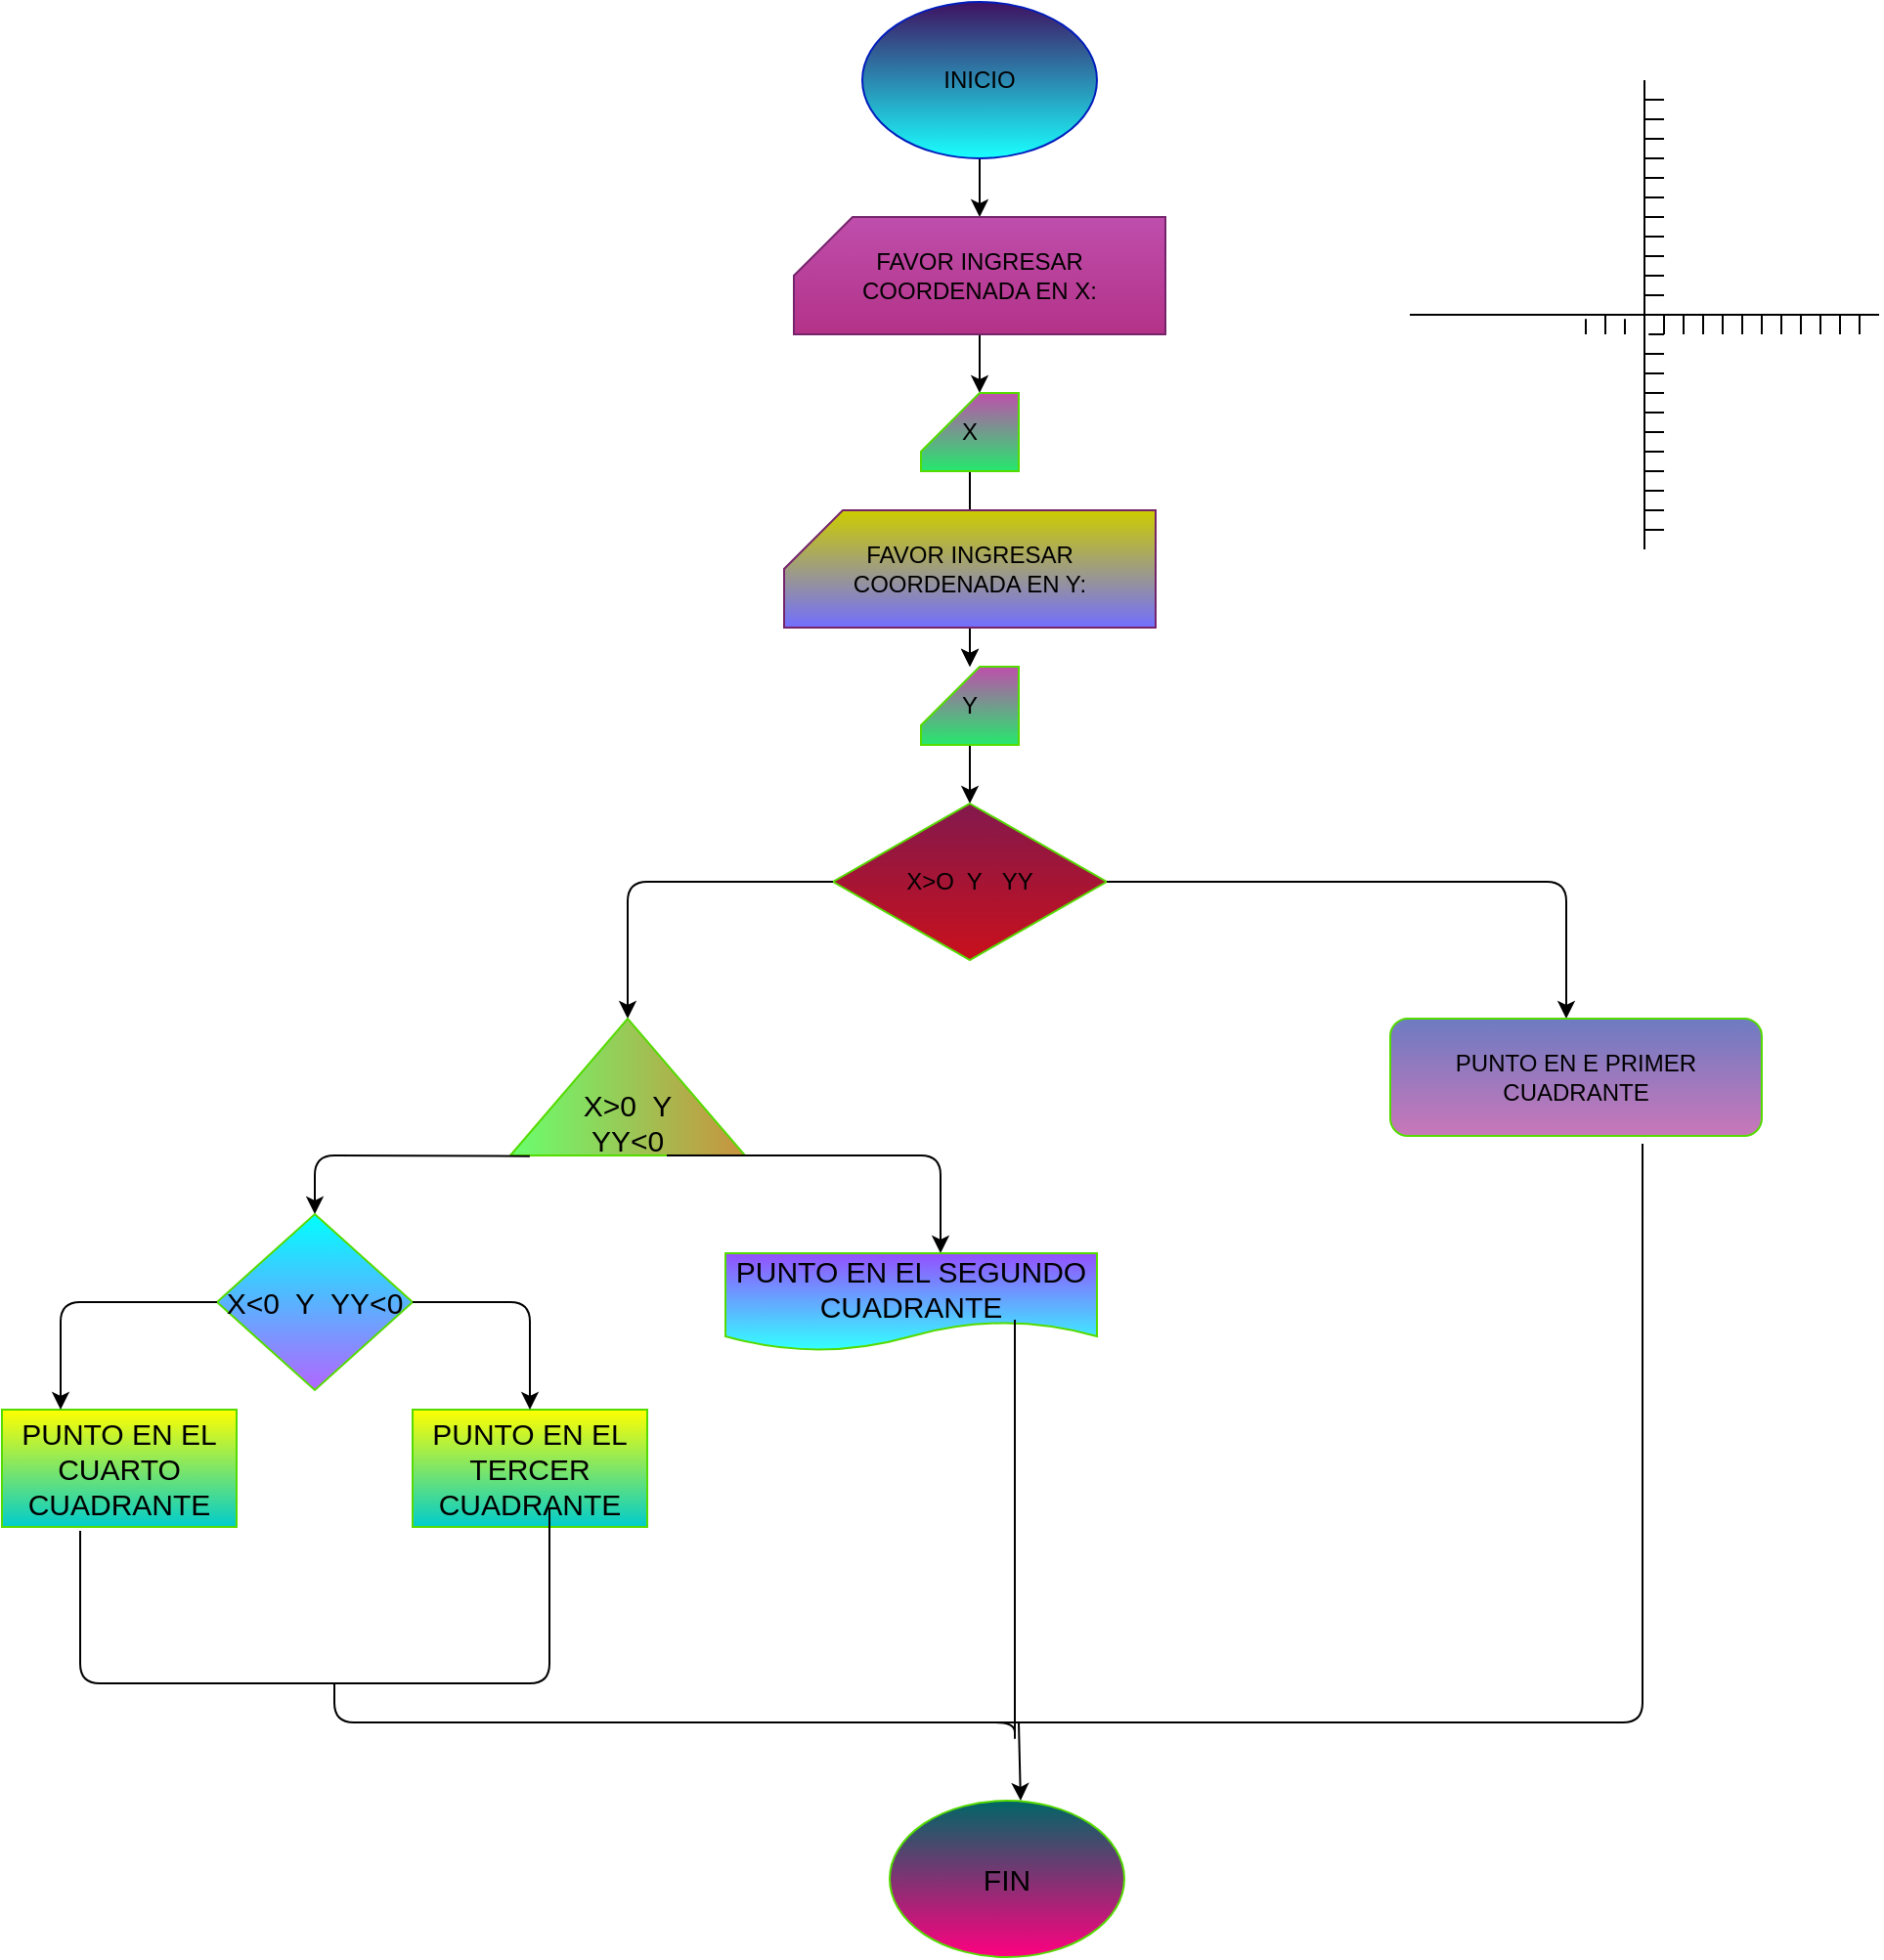 <mxfile>
    <diagram id="1nSArXMHSOAcRNpcXrRo" name="Página-1">
        <mxGraphModel dx="1152" dy="247" grid="1" gridSize="10" guides="1" tooltips="1" connect="1" arrows="1" fold="1" page="1" pageScale="1" pageWidth="827" pageHeight="1169" math="0" shadow="0">
            <root>
                <mxCell id="0"/>
                <mxCell id="1" parent="0"/>
                <mxCell id="47" value="" style="endArrow=none;html=1;" edge="1" parent="1">
                    <mxGeometry width="50" height="50" relative="1" as="geometry">
                        <mxPoint x="680" y="190" as="sourcePoint"/>
                        <mxPoint x="690" y="190" as="targetPoint"/>
                        <Array as="points">
                            <mxPoint x="680" y="190"/>
                        </Array>
                    </mxGeometry>
                </mxCell>
                <mxCell id="5" value="" style="edgeStyle=none;html=1;" parent="1" source="2" target="3" edge="1">
                    <mxGeometry relative="1" as="geometry"/>
                </mxCell>
                <mxCell id="2" value="&lt;font color=&quot;#000000&quot;&gt;INICIO&lt;/font&gt;" style="ellipse;whiteSpace=wrap;html=1;fillColor=#3E1161;fontColor=#ffffff;strokeColor=#001DBC;gradientColor=#19FFFF;" parent="1" vertex="1">
                    <mxGeometry x="280" y="40" width="120" height="80" as="geometry"/>
                </mxCell>
                <mxCell id="7" value="" style="edgeStyle=none;html=1;fontColor=#000000;" parent="1" source="3" target="6" edge="1">
                    <mxGeometry relative="1" as="geometry">
                        <Array as="points">
                            <mxPoint x="340" y="240"/>
                        </Array>
                    </mxGeometry>
                </mxCell>
                <mxCell id="3" value="&lt;font color=&quot;#000000&quot;&gt;FAVOR INGRESAR COORDENADA EN X:&lt;/font&gt;" style="shape=card;whiteSpace=wrap;html=1;direction=east;fillColor=#B33288;fontColor=#ffffff;strokeColor=#75246B;gradientColor=#BF4EAC;gradientDirection=north;" parent="1" vertex="1">
                    <mxGeometry x="245" y="150" width="190" height="60" as="geometry"/>
                </mxCell>
                <mxCell id="14" value="" style="edgeStyle=none;html=1;fontColor=#000000;" parent="1" source="6" target="10" edge="1">
                    <mxGeometry relative="1" as="geometry"/>
                </mxCell>
                <mxCell id="6" value="X" style="shape=card;whiteSpace=wrap;html=1;fontColor=#000000;strokeColor=#54DB00;fillColor=#25E86D;gradientColor=#BF4EAC;gradientDirection=north;" parent="1" vertex="1">
                    <mxGeometry x="310" y="240" width="50" height="40" as="geometry"/>
                </mxCell>
                <mxCell id="13" value="" style="edgeStyle=none;html=1;fontColor=#000000;" parent="1" source="9" target="10" edge="1">
                    <mxGeometry relative="1" as="geometry"/>
                </mxCell>
                <mxCell id="9" value="&lt;font color=&quot;#000000&quot;&gt;FAVOR INGRESAR COORDENADA EN Y:&lt;/font&gt;" style="shape=card;whiteSpace=wrap;html=1;direction=east;fillColor=#726EFF;fontColor=#ffffff;strokeColor=#75246B;gradientColor=#CCCC00;gradientDirection=north;" parent="1" vertex="1">
                    <mxGeometry x="240" y="300" width="190" height="60" as="geometry"/>
                </mxCell>
                <mxCell id="17" value="" style="edgeStyle=none;html=1;fontColor=#000000;" parent="1" source="10" target="15" edge="1">
                    <mxGeometry relative="1" as="geometry"/>
                </mxCell>
                <mxCell id="10" value="Y" style="shape=card;whiteSpace=wrap;html=1;fontColor=#000000;strokeColor=#54DB00;fillColor=#25E86D;gradientColor=#BF4EAC;gradientDirection=north;" parent="1" vertex="1">
                    <mxGeometry x="310" y="380" width="50" height="40" as="geometry"/>
                </mxCell>
                <mxCell id="15" value="X&amp;gt;O&amp;nbsp; Y&amp;nbsp; &amp;nbsp;YY" style="rhombus;whiteSpace=wrap;html=1;fontColor=#000000;strokeColor=#54DB00;fillColor=#C9101C;gradientColor=#82194D;gradientDirection=north;" parent="1" vertex="1">
                    <mxGeometry x="265" y="450" width="140" height="80" as="geometry"/>
                </mxCell>
                <mxCell id="18" value="" style="endArrow=classic;html=1;fontColor=#000000;exitX=1;exitY=0.5;exitDx=0;exitDy=0;" parent="1" source="15" edge="1">
                    <mxGeometry width="50" height="50" relative="1" as="geometry">
                        <mxPoint x="430" y="490" as="sourcePoint"/>
                        <mxPoint x="640" y="560" as="targetPoint"/>
                        <Array as="points">
                            <mxPoint x="640" y="490"/>
                        </Array>
                    </mxGeometry>
                </mxCell>
                <mxCell id="19" value="PUNTO EN E PRIMER CUADRANTE" style="rounded=1;whiteSpace=wrap;html=1;fontColor=#000000;strokeColor=#54DB00;fillColor=#C977B9;gradientColor=#6D7BC2;gradientDirection=north;" parent="1" vertex="1">
                    <mxGeometry x="550" y="560" width="190" height="60" as="geometry"/>
                </mxCell>
                <mxCell id="20" value="" style="endArrow=classic;html=1;fontColor=#000000;exitX=0;exitY=0.5;exitDx=0;exitDy=0;entryX=1;entryY=0.5;entryDx=0;entryDy=0;" parent="1" source="15" target="21" edge="1">
                    <mxGeometry width="50" height="50" relative="1" as="geometry">
                        <mxPoint x="130" y="530" as="sourcePoint"/>
                        <mxPoint x="-40" y="560" as="targetPoint"/>
                        <Array as="points">
                            <mxPoint x="160" y="490"/>
                        </Array>
                    </mxGeometry>
                </mxCell>
                <mxCell id="21" value="&lt;font style=&quot;font-size: 15px&quot;&gt;&lt;br&gt;&lt;br&gt;X&amp;gt;0&amp;nbsp; Y&lt;br&gt;YY&amp;lt;0&lt;/font&gt;" style="triangle;whiteSpace=wrap;html=1;fontColor=#000000;strokeColor=#54DB00;fillColor=#C9923E;gradientColor=#69FF6E;gradientDirection=north;direction=north;" parent="1" vertex="1">
                    <mxGeometry x="100" y="560" width="120" height="70" as="geometry"/>
                </mxCell>
                <mxCell id="24" value="" style="endArrow=classic;html=1;fontSize=15;fontColor=#000000;" parent="1" edge="1">
                    <mxGeometry width="50" height="50" relative="1" as="geometry">
                        <mxPoint x="180" y="630" as="sourcePoint"/>
                        <mxPoint x="320" y="680" as="targetPoint"/>
                        <Array as="points">
                            <mxPoint x="320" y="630"/>
                        </Array>
                    </mxGeometry>
                </mxCell>
                <mxCell id="25" value="PUNTO EN EL SEGUNDO CUADRANTE" style="shape=document;whiteSpace=wrap;html=1;boundedLbl=1;fontSize=15;fontColor=#000000;strokeColor=#54DB00;fillColor=#33FFFF;gradientColor=#954FFF;gradientDirection=north;" parent="1" vertex="1">
                    <mxGeometry x="210" y="680" width="190" height="50" as="geometry"/>
                </mxCell>
                <mxCell id="26" value="" style="endArrow=classic;html=1;fontSize=15;fontColor=#000000;exitX=-0.005;exitY=0.083;exitDx=0;exitDy=0;exitPerimeter=0;entryX=0.5;entryY=0;entryDx=0;entryDy=0;" parent="1" source="21" target="27" edge="1">
                    <mxGeometry width="50" height="50" relative="1" as="geometry">
                        <mxPoint x="-102" y="630" as="sourcePoint"/>
                        <mxPoint x="-320" y="680" as="targetPoint"/>
                        <Array as="points">
                            <mxPoint y="630"/>
                        </Array>
                    </mxGeometry>
                </mxCell>
                <mxCell id="27" value="X&amp;lt;0&amp;nbsp; Y&amp;nbsp; YY&amp;lt;0" style="rhombus;whiteSpace=wrap;html=1;fontSize=15;fontColor=#000000;strokeColor=#54DB00;fillColor=#B266FF;gradientColor=#00FFFF;gradientDirection=north;" parent="1" vertex="1">
                    <mxGeometry x="-50" y="660" width="100" height="90" as="geometry"/>
                </mxCell>
                <mxCell id="30" value="PUNTO EN EL CUARTO CUADRANTE" style="rounded=0;whiteSpace=wrap;html=1;fontSize=15;fontColor=#000000;strokeColor=#54DB00;fillColor=#00CCCC;gradientColor=#FFFF00;gradientDirection=north;" parent="1" vertex="1">
                    <mxGeometry x="-160" y="760" width="120" height="60" as="geometry"/>
                </mxCell>
                <mxCell id="31" value="PUNTO EN EL TERCER CUADRANTE" style="rounded=0;whiteSpace=wrap;html=1;fontSize=15;fontColor=#000000;strokeColor=#54DB00;fillColor=#00CCCC;gradientColor=#FFFF00;gradientDirection=north;" parent="1" vertex="1">
                    <mxGeometry x="50" y="760" width="120" height="60" as="geometry"/>
                </mxCell>
                <mxCell id="33" value="" style="endArrow=classic;html=1;fontSize=15;fontColor=#000000;exitX=1;exitY=0.5;exitDx=0;exitDy=0;entryX=0.5;entryY=0;entryDx=0;entryDy=0;" parent="1" source="27" target="31" edge="1">
                    <mxGeometry width="50" height="50" relative="1" as="geometry">
                        <mxPoint x="70" y="700" as="sourcePoint"/>
                        <mxPoint x="130" y="705" as="targetPoint"/>
                        <Array as="points">
                            <mxPoint x="110" y="705"/>
                        </Array>
                    </mxGeometry>
                </mxCell>
                <mxCell id="35" value="" style="endArrow=classic;html=1;fontSize=15;fontColor=#000000;exitX=0;exitY=0.5;exitDx=0;exitDy=0;entryX=0.25;entryY=0;entryDx=0;entryDy=0;" parent="1" source="27" target="30" edge="1">
                    <mxGeometry width="50" height="50" relative="1" as="geometry">
                        <mxPoint x="-170" y="720" as="sourcePoint"/>
                        <mxPoint x="-120" y="670" as="targetPoint"/>
                        <Array as="points">
                            <mxPoint x="-130" y="705"/>
                        </Array>
                    </mxGeometry>
                </mxCell>
                <mxCell id="37" value="" style="endArrow=none;html=1;fontSize=15;fontColor=#000000;" parent="1" edge="1">
                    <mxGeometry width="50" height="50" relative="1" as="geometry">
                        <mxPoint x="-120" y="822" as="sourcePoint"/>
                        <mxPoint x="120" y="810" as="targetPoint"/>
                        <Array as="points">
                            <mxPoint x="-120" y="900"/>
                            <mxPoint x="120" y="900"/>
                        </Array>
                    </mxGeometry>
                </mxCell>
                <mxCell id="38" value="" style="endArrow=none;html=1;fontSize=15;fontColor=#000000;entryX=0.779;entryY=0.68;entryDx=0;entryDy=0;entryPerimeter=0;" parent="1" target="25" edge="1">
                    <mxGeometry width="50" height="50" relative="1" as="geometry">
                        <mxPoint x="10" y="900" as="sourcePoint"/>
                        <mxPoint x="390" y="760" as="targetPoint"/>
                        <Array as="points">
                            <mxPoint x="10" y="920"/>
                            <mxPoint x="358" y="920"/>
                            <mxPoint x="358" y="930"/>
                        </Array>
                    </mxGeometry>
                </mxCell>
                <mxCell id="39" value="" style="endArrow=none;html=1;fontSize=15;fontColor=#000000;entryX=0.679;entryY=1.067;entryDx=0;entryDy=0;entryPerimeter=0;" parent="1" target="19" edge="1">
                    <mxGeometry width="50" height="50" relative="1" as="geometry">
                        <mxPoint x="340" y="920" as="sourcePoint"/>
                        <mxPoint x="730" y="670" as="targetPoint"/>
                        <Array as="points">
                            <mxPoint x="360" y="920"/>
                            <mxPoint x="679" y="920"/>
                        </Array>
                    </mxGeometry>
                </mxCell>
                <mxCell id="42" value="" style="edgeStyle=none;html=1;" edge="1" parent="1" source="40">
                    <mxGeometry relative="1" as="geometry">
                        <mxPoint x="354" y="970" as="targetPoint"/>
                    </mxGeometry>
                </mxCell>
                <mxCell id="40" value="FIN" style="ellipse;whiteSpace=wrap;html=1;fontSize=15;fontColor=#000000;strokeColor=#54DB00;fillColor=#FF0080;gradientColor=#006666;gradientDirection=north;" parent="1" vertex="1">
                    <mxGeometry x="294" y="960" width="120" height="80" as="geometry"/>
                </mxCell>
                <mxCell id="44" value="" style="endArrow=classic;html=1;entryX=0.558;entryY=0;entryDx=0;entryDy=0;entryPerimeter=0;" edge="1" parent="1" target="40">
                    <mxGeometry width="50" height="50" relative="1" as="geometry">
                        <mxPoint x="360" y="920" as="sourcePoint"/>
                        <mxPoint x="260" y="940" as="targetPoint"/>
                    </mxGeometry>
                </mxCell>
                <mxCell id="45" value="" style="endArrow=none;html=1;" edge="1" parent="1">
                    <mxGeometry width="50" height="50" relative="1" as="geometry">
                        <mxPoint x="680" y="320" as="sourcePoint"/>
                        <mxPoint x="680" y="80" as="targetPoint"/>
                        <Array as="points">
                            <mxPoint x="680" y="160"/>
                        </Array>
                    </mxGeometry>
                </mxCell>
                <mxCell id="46" value="" style="endArrow=none;html=1;" edge="1" parent="1">
                    <mxGeometry width="50" height="50" relative="1" as="geometry">
                        <mxPoint x="560" y="200" as="sourcePoint"/>
                        <mxPoint x="800" y="200" as="targetPoint"/>
                    </mxGeometry>
                </mxCell>
                <mxCell id="48" value="" style="endArrow=none;html=1;" edge="1" parent="1">
                    <mxGeometry width="50" height="50" relative="1" as="geometry">
                        <mxPoint x="680" y="180" as="sourcePoint"/>
                        <mxPoint x="690" y="180" as="targetPoint"/>
                    </mxGeometry>
                </mxCell>
                <mxCell id="49" value="" style="endArrow=none;html=1;" edge="1" parent="1">
                    <mxGeometry width="50" height="50" relative="1" as="geometry">
                        <mxPoint x="690" y="200" as="sourcePoint"/>
                        <mxPoint x="700" y="200" as="targetPoint"/>
                        <Array as="points">
                            <mxPoint x="690" y="200"/>
                        </Array>
                    </mxGeometry>
                </mxCell>
                <mxCell id="50" value="" style="endArrow=none;html=1;" edge="1" parent="1">
                    <mxGeometry width="50" height="50" relative="1" as="geometry">
                        <mxPoint x="680" y="170" as="sourcePoint"/>
                        <mxPoint x="690" y="170" as="targetPoint"/>
                        <Array as="points">
                            <mxPoint x="680" y="170"/>
                        </Array>
                    </mxGeometry>
                </mxCell>
                <mxCell id="51" value="" style="endArrow=none;html=1;" edge="1" parent="1">
                    <mxGeometry width="50" height="50" relative="1" as="geometry">
                        <mxPoint x="680" y="160" as="sourcePoint"/>
                        <mxPoint x="690" y="160" as="targetPoint"/>
                        <Array as="points">
                            <mxPoint x="680" y="160"/>
                        </Array>
                    </mxGeometry>
                </mxCell>
                <mxCell id="52" value="" style="endArrow=none;html=1;" edge="1" parent="1">
                    <mxGeometry width="50" height="50" relative="1" as="geometry">
                        <mxPoint x="680" y="150" as="sourcePoint"/>
                        <mxPoint x="690" y="150" as="targetPoint"/>
                        <Array as="points">
                            <mxPoint x="680" y="150"/>
                        </Array>
                    </mxGeometry>
                </mxCell>
                <mxCell id="53" value="" style="endArrow=none;html=1;" edge="1" parent="1">
                    <mxGeometry width="50" height="50" relative="1" as="geometry">
                        <mxPoint x="680" y="140" as="sourcePoint"/>
                        <mxPoint x="690" y="140" as="targetPoint"/>
                        <Array as="points">
                            <mxPoint x="680" y="140"/>
                        </Array>
                    </mxGeometry>
                </mxCell>
                <mxCell id="54" value="" style="endArrow=none;html=1;" edge="1" parent="1">
                    <mxGeometry width="50" height="50" relative="1" as="geometry">
                        <mxPoint x="680" y="130" as="sourcePoint"/>
                        <mxPoint x="690" y="130" as="targetPoint"/>
                        <Array as="points">
                            <mxPoint x="680" y="130"/>
                        </Array>
                    </mxGeometry>
                </mxCell>
                <mxCell id="55" value="" style="endArrow=none;html=1;" edge="1" parent="1">
                    <mxGeometry width="50" height="50" relative="1" as="geometry">
                        <mxPoint x="680" y="120" as="sourcePoint"/>
                        <mxPoint x="690" y="120" as="targetPoint"/>
                        <Array as="points">
                            <mxPoint x="680" y="120"/>
                        </Array>
                    </mxGeometry>
                </mxCell>
                <mxCell id="56" value="" style="endArrow=none;html=1;" edge="1" parent="1">
                    <mxGeometry width="50" height="50" relative="1" as="geometry">
                        <mxPoint x="680" y="110" as="sourcePoint"/>
                        <mxPoint x="690" y="110" as="targetPoint"/>
                        <Array as="points">
                            <mxPoint x="680" y="110"/>
                        </Array>
                    </mxGeometry>
                </mxCell>
                <mxCell id="57" value="" style="endArrow=none;html=1;" edge="1" parent="1">
                    <mxGeometry width="50" height="50" relative="1" as="geometry">
                        <mxPoint x="680" y="100" as="sourcePoint"/>
                        <mxPoint x="690" y="100" as="targetPoint"/>
                        <Array as="points">
                            <mxPoint x="680" y="100"/>
                        </Array>
                    </mxGeometry>
                </mxCell>
                <mxCell id="58" value="" style="endArrow=none;html=1;" edge="1" parent="1">
                    <mxGeometry width="50" height="50" relative="1" as="geometry">
                        <mxPoint x="680" y="90" as="sourcePoint"/>
                        <mxPoint x="690" y="90" as="targetPoint"/>
                        <Array as="points">
                            <mxPoint x="680" y="90"/>
                        </Array>
                    </mxGeometry>
                </mxCell>
                <mxCell id="59" value="" style="endArrow=none;html=1;" edge="1" parent="1">
                    <mxGeometry width="50" height="50" relative="1" as="geometry">
                        <mxPoint x="690" y="210" as="sourcePoint"/>
                        <mxPoint x="690" y="200" as="targetPoint"/>
                        <Array as="points">
                            <mxPoint x="690" y="210"/>
                        </Array>
                    </mxGeometry>
                </mxCell>
                <mxCell id="60" value="" style="endArrow=none;html=1;" edge="1" parent="1">
                    <mxGeometry width="50" height="50" relative="1" as="geometry">
                        <mxPoint x="700" y="210" as="sourcePoint"/>
                        <mxPoint x="700" y="200" as="targetPoint"/>
                        <Array as="points">
                            <mxPoint x="700" y="210"/>
                        </Array>
                    </mxGeometry>
                </mxCell>
                <mxCell id="61" value="" style="endArrow=none;html=1;" edge="1" parent="1">
                    <mxGeometry width="50" height="50" relative="1" as="geometry">
                        <mxPoint x="710" y="200" as="sourcePoint"/>
                        <mxPoint x="710" y="210" as="targetPoint"/>
                        <Array as="points">
                            <mxPoint x="710" y="200"/>
                        </Array>
                    </mxGeometry>
                </mxCell>
                <mxCell id="62" value="" style="endArrow=none;html=1;" edge="1" parent="1">
                    <mxGeometry width="50" height="50" relative="1" as="geometry">
                        <mxPoint x="720" y="210" as="sourcePoint"/>
                        <mxPoint x="720" y="200" as="targetPoint"/>
                        <Array as="points">
                            <mxPoint x="720" y="210"/>
                        </Array>
                    </mxGeometry>
                </mxCell>
                <mxCell id="63" value="" style="endArrow=none;html=1;" edge="1" parent="1">
                    <mxGeometry width="50" height="50" relative="1" as="geometry">
                        <mxPoint x="730" y="200" as="sourcePoint"/>
                        <mxPoint x="730" y="210" as="targetPoint"/>
                        <Array as="points">
                            <mxPoint x="730" y="200"/>
                        </Array>
                    </mxGeometry>
                </mxCell>
                <mxCell id="64" value="" style="endArrow=none;html=1;" edge="1" parent="1">
                    <mxGeometry width="50" height="50" relative="1" as="geometry">
                        <mxPoint x="740" y="210" as="sourcePoint"/>
                        <mxPoint x="740" y="200" as="targetPoint"/>
                        <Array as="points">
                            <mxPoint x="740" y="210"/>
                        </Array>
                    </mxGeometry>
                </mxCell>
                <mxCell id="65" value="" style="endArrow=none;html=1;" edge="1" parent="1">
                    <mxGeometry width="50" height="50" relative="1" as="geometry">
                        <mxPoint x="750" y="200" as="sourcePoint"/>
                        <mxPoint x="750" y="210" as="targetPoint"/>
                        <Array as="points">
                            <mxPoint x="750" y="200"/>
                        </Array>
                    </mxGeometry>
                </mxCell>
                <mxCell id="66" value="" style="endArrow=none;html=1;" edge="1" parent="1">
                    <mxGeometry width="50" height="50" relative="1" as="geometry">
                        <mxPoint x="760" y="210" as="sourcePoint"/>
                        <mxPoint x="760" y="200" as="targetPoint"/>
                        <Array as="points">
                            <mxPoint x="760" y="210"/>
                        </Array>
                    </mxGeometry>
                </mxCell>
                <mxCell id="67" value="" style="endArrow=none;html=1;" edge="1" parent="1">
                    <mxGeometry width="50" height="50" relative="1" as="geometry">
                        <mxPoint x="770" y="210" as="sourcePoint"/>
                        <mxPoint x="770" y="200" as="targetPoint"/>
                        <Array as="points">
                            <mxPoint x="770" y="210"/>
                        </Array>
                    </mxGeometry>
                </mxCell>
                <mxCell id="68" value="" style="endArrow=none;html=1;" edge="1" parent="1">
                    <mxGeometry width="50" height="50" relative="1" as="geometry">
                        <mxPoint x="780" y="210" as="sourcePoint"/>
                        <mxPoint x="780" y="200" as="targetPoint"/>
                        <Array as="points">
                            <mxPoint x="780" y="210"/>
                        </Array>
                    </mxGeometry>
                </mxCell>
                <mxCell id="69" value="" style="endArrow=none;html=1;" edge="1" parent="1">
                    <mxGeometry width="50" height="50" relative="1" as="geometry">
                        <mxPoint x="790" y="210" as="sourcePoint"/>
                        <mxPoint x="790" y="200" as="targetPoint"/>
                        <Array as="points">
                            <mxPoint x="790" y="210"/>
                        </Array>
                    </mxGeometry>
                </mxCell>
                <mxCell id="70" value="" style="endArrow=none;html=1;" edge="1" parent="1">
                    <mxGeometry width="50" height="50" relative="1" as="geometry">
                        <mxPoint x="690" y="210" as="sourcePoint"/>
                        <mxPoint x="690" y="210" as="targetPoint"/>
                        <Array as="points">
                            <mxPoint x="680" y="210"/>
                            <mxPoint x="690" y="210"/>
                        </Array>
                    </mxGeometry>
                </mxCell>
                <mxCell id="71" value="" style="endArrow=none;html=1;" edge="1" parent="1">
                    <mxGeometry width="50" height="50" relative="1" as="geometry">
                        <mxPoint x="680" y="220" as="sourcePoint"/>
                        <mxPoint x="690" y="220" as="targetPoint"/>
                        <Array as="points">
                            <mxPoint x="680" y="220"/>
                        </Array>
                    </mxGeometry>
                </mxCell>
                <mxCell id="72" value="" style="endArrow=none;html=1;" edge="1" parent="1">
                    <mxGeometry width="50" height="50" relative="1" as="geometry">
                        <mxPoint x="690" y="230" as="sourcePoint"/>
                        <mxPoint x="680" y="230" as="targetPoint"/>
                        <Array as="points">
                            <mxPoint x="690" y="230"/>
                        </Array>
                    </mxGeometry>
                </mxCell>
                <mxCell id="73" value="" style="endArrow=none;html=1;" edge="1" parent="1">
                    <mxGeometry width="50" height="50" relative="1" as="geometry">
                        <mxPoint x="690" y="240" as="sourcePoint"/>
                        <mxPoint x="680" y="240" as="targetPoint"/>
                        <Array as="points">
                            <mxPoint x="690" y="240"/>
                        </Array>
                    </mxGeometry>
                </mxCell>
                <mxCell id="74" value="" style="endArrow=none;html=1;" edge="1" parent="1">
                    <mxGeometry width="50" height="50" relative="1" as="geometry">
                        <mxPoint x="690" y="250" as="sourcePoint"/>
                        <mxPoint x="680" y="250" as="targetPoint"/>
                        <Array as="points">
                            <mxPoint x="690" y="250"/>
                        </Array>
                    </mxGeometry>
                </mxCell>
                <mxCell id="75" value="" style="endArrow=none;html=1;" edge="1" parent="1">
                    <mxGeometry width="50" height="50" relative="1" as="geometry">
                        <mxPoint x="690" y="260" as="sourcePoint"/>
                        <mxPoint x="680" y="260" as="targetPoint"/>
                        <Array as="points">
                            <mxPoint x="690" y="260"/>
                        </Array>
                    </mxGeometry>
                </mxCell>
                <mxCell id="76" value="" style="endArrow=none;html=1;" edge="1" parent="1">
                    <mxGeometry width="50" height="50" relative="1" as="geometry">
                        <mxPoint x="690" y="270" as="sourcePoint"/>
                        <mxPoint x="680" y="270" as="targetPoint"/>
                        <Array as="points">
                            <mxPoint x="690" y="270"/>
                        </Array>
                    </mxGeometry>
                </mxCell>
                <mxCell id="77" value="" style="endArrow=none;html=1;" edge="1" parent="1">
                    <mxGeometry width="50" height="50" relative="1" as="geometry">
                        <mxPoint x="690" y="280" as="sourcePoint"/>
                        <mxPoint x="680" y="280" as="targetPoint"/>
                        <Array as="points">
                            <mxPoint x="690" y="280"/>
                        </Array>
                    </mxGeometry>
                </mxCell>
                <mxCell id="78" value="" style="endArrow=none;html=1;" edge="1" parent="1">
                    <mxGeometry width="50" height="50" relative="1" as="geometry">
                        <mxPoint x="690" y="290" as="sourcePoint"/>
                        <mxPoint x="680" y="290" as="targetPoint"/>
                        <Array as="points">
                            <mxPoint x="690" y="290"/>
                        </Array>
                    </mxGeometry>
                </mxCell>
                <mxCell id="79" value="" style="endArrow=none;html=1;" edge="1" parent="1">
                    <mxGeometry width="50" height="50" relative="1" as="geometry">
                        <mxPoint x="690" y="300" as="sourcePoint"/>
                        <mxPoint x="680" y="300" as="targetPoint"/>
                        <Array as="points">
                            <mxPoint x="690" y="300"/>
                        </Array>
                    </mxGeometry>
                </mxCell>
                <mxCell id="80" value="" style="endArrow=none;html=1;" edge="1" parent="1">
                    <mxGeometry width="50" height="50" relative="1" as="geometry">
                        <mxPoint x="690" y="310" as="sourcePoint"/>
                        <mxPoint x="680" y="310" as="targetPoint"/>
                        <Array as="points">
                            <mxPoint x="690" y="310"/>
                        </Array>
                    </mxGeometry>
                </mxCell>
                <mxCell id="81" value="" style="endArrow=none;html=1;" edge="1" parent="1">
                    <mxGeometry width="50" height="50" relative="1" as="geometry">
                        <mxPoint x="670" y="210" as="sourcePoint"/>
                        <mxPoint x="670" y="210" as="targetPoint"/>
                        <Array as="points">
                            <mxPoint x="670" y="200"/>
                            <mxPoint x="670" y="210"/>
                        </Array>
                    </mxGeometry>
                </mxCell>
                <mxCell id="82" value="" style="endArrow=none;html=1;" edge="1" parent="1">
                    <mxGeometry width="50" height="50" relative="1" as="geometry">
                        <mxPoint x="660" y="200" as="sourcePoint"/>
                        <mxPoint x="670" y="200" as="targetPoint"/>
                        <Array as="points">
                            <mxPoint x="660" y="200"/>
                        </Array>
                    </mxGeometry>
                </mxCell>
                <mxCell id="83" value="" style="endArrow=none;html=1;" edge="1" parent="1">
                    <mxGeometry width="50" height="50" relative="1" as="geometry">
                        <mxPoint x="660" y="210" as="sourcePoint"/>
                        <mxPoint x="660" y="200" as="targetPoint"/>
                        <Array as="points">
                            <mxPoint x="660" y="210"/>
                        </Array>
                    </mxGeometry>
                </mxCell>
                <mxCell id="84" value="" style="endArrow=none;html=1;" edge="1" parent="1">
                    <mxGeometry width="50" height="50" relative="1" as="geometry">
                        <mxPoint x="650" y="210" as="sourcePoint"/>
                        <mxPoint x="650" y="210" as="targetPoint"/>
                        <Array as="points">
                            <mxPoint x="650" y="200"/>
                            <mxPoint x="650" y="210"/>
                        </Array>
                    </mxGeometry>
                </mxCell>
            </root>
        </mxGraphModel>
    </diagram>
</mxfile>